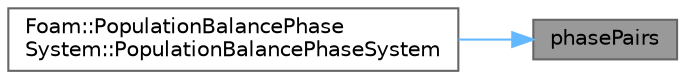 digraph "phasePairs"
{
 // LATEX_PDF_SIZE
  bgcolor="transparent";
  edge [fontname=Helvetica,fontsize=10,labelfontname=Helvetica,labelfontsize=10];
  node [fontname=Helvetica,fontsize=10,shape=box,height=0.2,width=0.4];
  rankdir="RL";
  Node1 [id="Node000001",label="phasePairs",height=0.2,width=0.4,color="gray40", fillcolor="grey60", style="filled", fontcolor="black",tooltip=" "];
  Node1 -> Node2 [id="edge1_Node000001_Node000002",dir="back",color="steelblue1",style="solid",tooltip=" "];
  Node2 [id="Node000002",label="Foam::PopulationBalancePhase\lSystem::PopulationBalancePhaseSystem",height=0.2,width=0.4,color="grey40", fillcolor="white", style="filled",URL="$classFoam_1_1PopulationBalancePhaseSystem.html#a87b6fc775b62277d36690d6faa3a335d",tooltip=" "];
}
